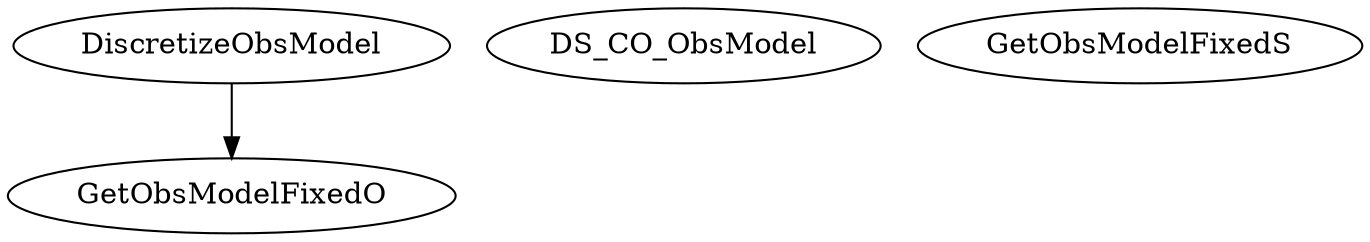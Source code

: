 /* Created by mdot for Matlab */
digraph m2html {
  DiscretizeObsModel -> GetObsModelFixedO;

  DS_CO_ObsModel [URL="DS_CO_ObsModel.html"];
  DiscretizeObsModel [URL="DiscretizeObsModel.html"];
  GetObsModelFixedO [URL="GetObsModelFixedO.html"];
  GetObsModelFixedS [URL="GetObsModelFixedS.html"];
}